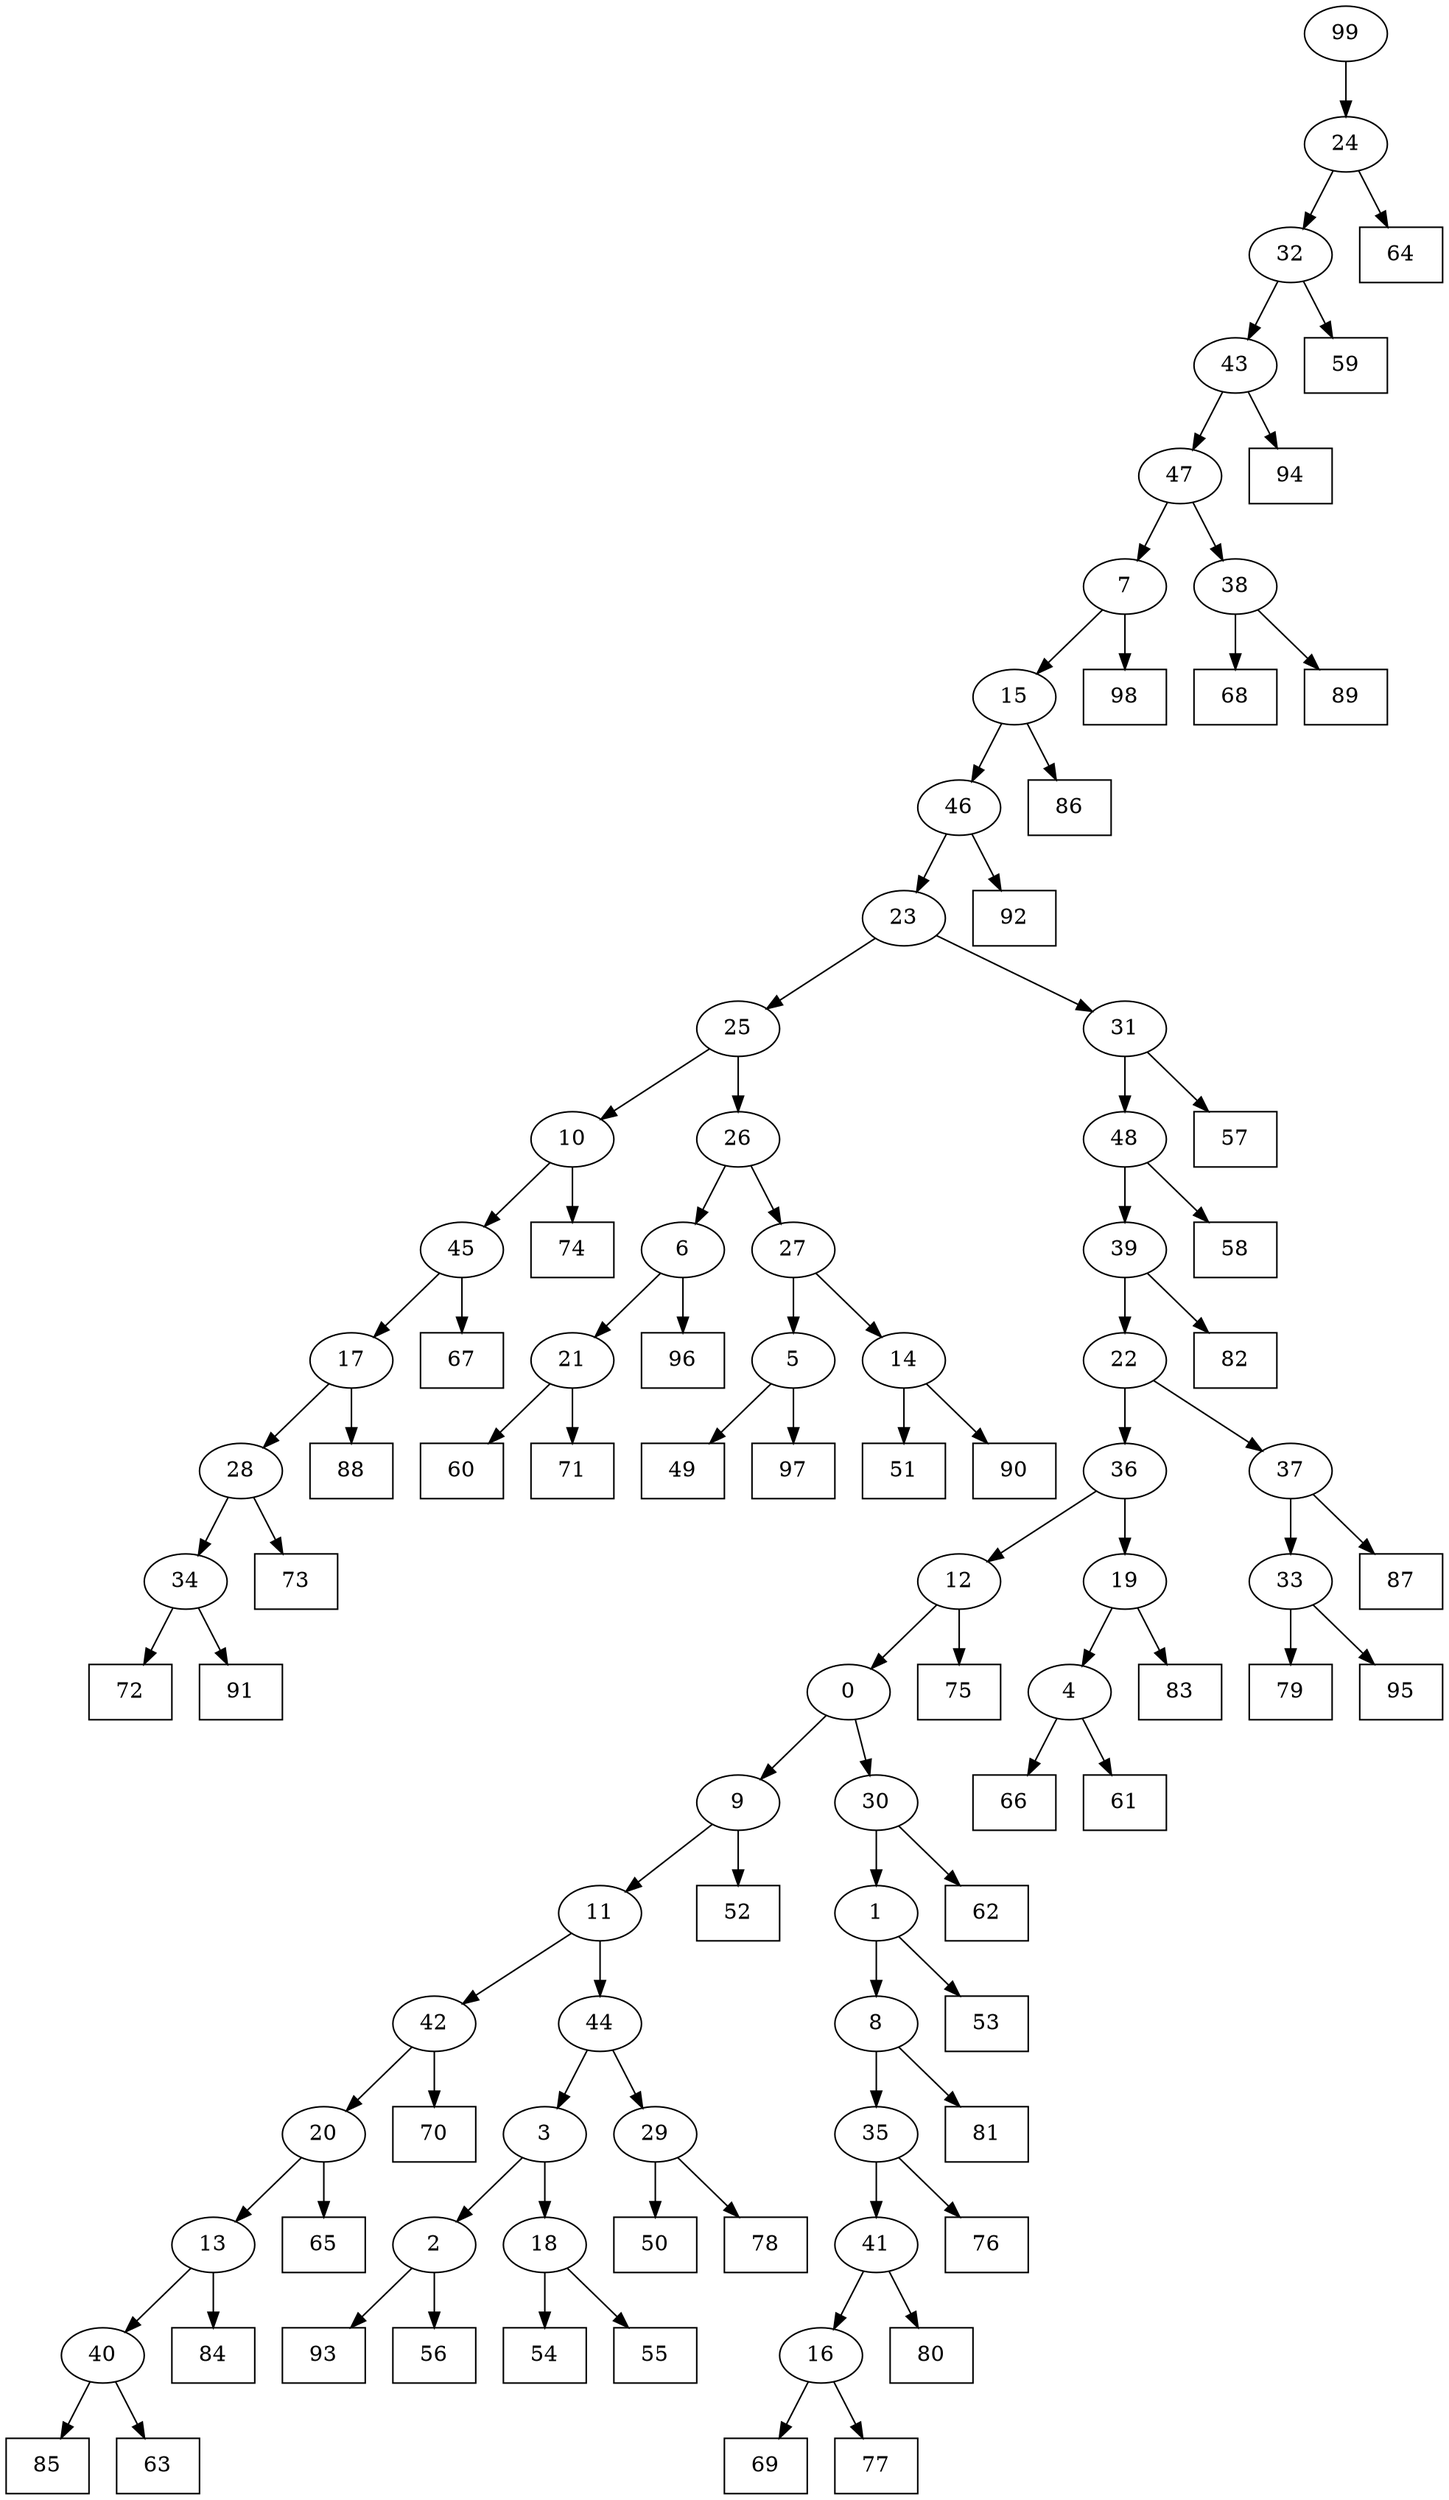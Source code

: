 digraph G {
0[label="0"];
1[label="1"];
2[label="2"];
3[label="3"];
4[label="4"];
5[label="5"];
6[label="6"];
7[label="7"];
8[label="8"];
9[label="9"];
10[label="10"];
11[label="11"];
12[label="12"];
13[label="13"];
14[label="14"];
15[label="15"];
16[label="16"];
17[label="17"];
18[label="18"];
19[label="19"];
20[label="20"];
21[label="21"];
22[label="22"];
23[label="23"];
24[label="24"];
25[label="25"];
26[label="26"];
27[label="27"];
28[label="28"];
29[label="29"];
30[label="30"];
31[label="31"];
32[label="32"];
33[label="33"];
34[label="34"];
35[label="35"];
36[label="36"];
37[label="37"];
38[label="38"];
39[label="39"];
40[label="40"];
41[label="41"];
42[label="42"];
43[label="43"];
44[label="44"];
45[label="45"];
46[label="46"];
47[label="47"];
48[label="48"];
49[shape=box,label="62"];
50[shape=box,label="66"];
51[shape=box,label="94"];
52[shape=box,label="87"];
53[shape=box,label="88"];
54[shape=box,label="73"];
55[shape=box,label="74"];
56[shape=box,label="64"];
57[shape=box,label="79"];
58[shape=box,label="84"];
59[shape=box,label="50"];
60[shape=box,label="51"];
61[shape=box,label="86"];
62[shape=box,label="49"];
63[shape=box,label="58"];
64[shape=box,label="61"];
65[shape=box,label="90"];
66[shape=box,label="59"];
67[shape=box,label="98"];
68[shape=box,label="95"];
69[shape=box,label="97"];
70[shape=box,label="68"];
71[shape=box,label="69"];
72[shape=box,label="76"];
73[shape=box,label="70"];
74[shape=box,label="92"];
75[shape=box,label="52"];
76[shape=box,label="96"];
77[shape=box,label="80"];
78[shape=box,label="93"];
79[shape=box,label="56"];
80[shape=box,label="53"];
81[shape=box,label="54"];
82[shape=box,label="72"];
83[shape=box,label="67"];
84[shape=box,label="55"];
85[shape=box,label="83"];
86[shape=box,label="82"];
87[shape=box,label="91"];
88[shape=box,label="60"];
89[shape=box,label="89"];
90[shape=box,label="77"];
91[shape=box,label="57"];
92[shape=box,label="78"];
93[shape=box,label="85"];
94[shape=box,label="75"];
95[shape=box,label="65"];
96[shape=box,label="81"];
97[shape=box,label="63"];
98[shape=box,label="71"];
99[label="99"];
16->71 ;
20->95 ;
45->83 ;
8->96 ;
24->56 ;
19->85 ;
17->28 ;
34->87 ;
21->98 ;
40->93 ;
18->81 ;
6->76 ;
13->58 ;
11->42 ;
40->97 ;
13->40 ;
31->48 ;
48->63 ;
38->70 ;
12->0 ;
22->36 ;
2->79 ;
32->43 ;
11->44 ;
99->24 ;
26->27 ;
33->68 ;
16->90 ;
9->75 ;
41->77 ;
28->34 ;
34->82 ;
46->23 ;
23->25 ;
25->26 ;
39->22 ;
22->37 ;
38->89 ;
37->52 ;
30->49 ;
27->14 ;
14->60 ;
8->35 ;
35->72 ;
5->62 ;
42->73 ;
10->45 ;
1->80 ;
4->64 ;
44->3 ;
28->54 ;
43->47 ;
47->38 ;
27->5 ;
5->69 ;
4->50 ;
33->57 ;
2->78 ;
32->66 ;
44->29 ;
29->92 ;
43->51 ;
42->20 ;
9->11 ;
29->59 ;
48->39 ;
39->86 ;
37->33 ;
45->17 ;
17->53 ;
0->9 ;
1->8 ;
25->10 ;
10->55 ;
15->46 ;
46->74 ;
20->13 ;
36->19 ;
19->4 ;
26->6 ;
35->41 ;
41->16 ;
6->21 ;
0->30 ;
30->1 ;
21->88 ;
23->31 ;
31->91 ;
7->15 ;
15->61 ;
3->2 ;
3->18 ;
18->84 ;
14->65 ;
36->12 ;
12->94 ;
24->32 ;
47->7 ;
7->67 ;
}
